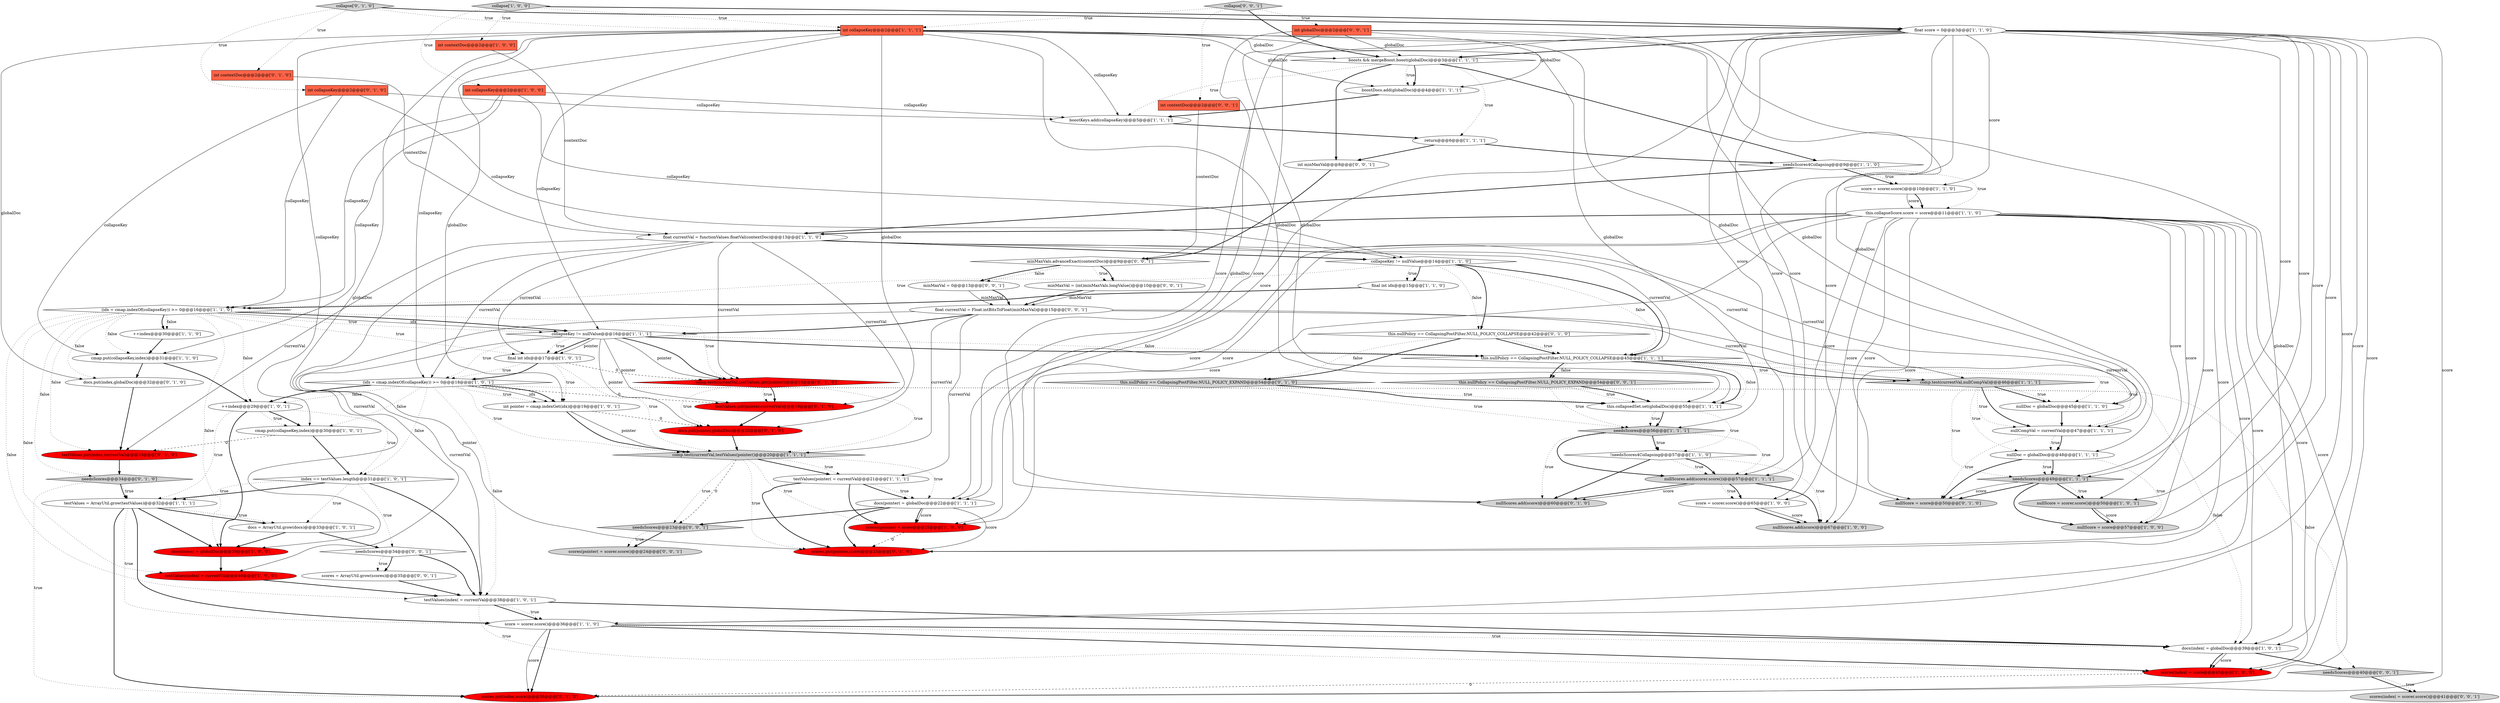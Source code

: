 digraph {
4 [style = filled, label = "nullScores.add(scorer.score())@@@57@@@['1', '1', '1']", fillcolor = lightgray, shape = ellipse image = "AAA0AAABBB1BBB"];
14 [style = filled, label = "comp.test(currentVal,testValues(pointer()@@@20@@@['1', '1', '1']", fillcolor = lightgray, shape = diamond image = "AAA0AAABBB1BBB"];
80 [style = filled, label = "minMaxVals.advanceExact(contextDoc)@@@9@@@['0', '0', '1']", fillcolor = white, shape = diamond image = "AAA0AAABBB3BBB"];
64 [style = filled, label = "nullScore = score@@@50@@@['0', '1', '0']", fillcolor = lightgray, shape = ellipse image = "AAA0AAABBB2BBB"];
52 [style = filled, label = "testValues.put(pointer,currentVal)@@@19@@@['0', '1', '0']", fillcolor = red, shape = ellipse image = "AAA1AAABBB2BBB"];
26 [style = filled, label = "int collapseKey@@@2@@@['1', '0', '0']", fillcolor = tomato, shape = box image = "AAA0AAABBB1BBB"];
5 [style = filled, label = "++index@@@30@@@['1', '1', '0']", fillcolor = white, shape = ellipse image = "AAA0AAABBB1BBB"];
56 [style = filled, label = "this.nullPolicy == CollapsingPostFilter.NULL_POLICY_COLLAPSE@@@42@@@['0', '1', '0']", fillcolor = white, shape = diamond image = "AAA0AAABBB2BBB"];
1 [style = filled, label = "score = scorer.score()@@@36@@@['1', '1', '0']", fillcolor = white, shape = ellipse image = "AAA0AAABBB1BBB"];
13 [style = filled, label = "index == testValues.length@@@31@@@['1', '0', '1']", fillcolor = white, shape = diamond image = "AAA0AAABBB1BBB"];
29 [style = filled, label = "collapseKey != nullValue@@@14@@@['1', '1', '0']", fillcolor = white, shape = diamond image = "AAA0AAABBB1BBB"];
7 [style = filled, label = "int contextDoc@@@2@@@['1', '0', '0']", fillcolor = tomato, shape = box image = "AAA0AAABBB1BBB"];
68 [style = filled, label = "scores(pointer( = scorer.score()@@@24@@@['0', '0', '1']", fillcolor = lightgray, shape = ellipse image = "AAA0AAABBB3BBB"];
70 [style = filled, label = "scores = ArrayUtil.grow(scores)@@@35@@@['0', '0', '1']", fillcolor = white, shape = ellipse image = "AAA0AAABBB3BBB"];
74 [style = filled, label = "needsScores@@@34@@@['0', '0', '1']", fillcolor = white, shape = diamond image = "AAA0AAABBB3BBB"];
3 [style = filled, label = "nullDoc = globalDoc@@@45@@@['1', '1', '0']", fillcolor = white, shape = ellipse image = "AAA0AAABBB1BBB"];
76 [style = filled, label = "needsScores@@@40@@@['0', '0', '1']", fillcolor = lightgray, shape = diamond image = "AAA0AAABBB3BBB"];
39 [style = filled, label = "docs(index( = globalDoc@@@39@@@['1', '0', '0']", fillcolor = red, shape = ellipse image = "AAA1AAABBB1BBB"];
49 [style = filled, label = "testValues(index( = currentVal@@@40@@@['1', '0', '0']", fillcolor = red, shape = ellipse image = "AAA1AAABBB1BBB"];
35 [style = filled, label = "this.collapsedSet.set(globalDoc)@@@55@@@['1', '1', '1']", fillcolor = white, shape = ellipse image = "AAA0AAABBB1BBB"];
24 [style = filled, label = "nullScore = scorer.score()@@@50@@@['1', '0', '1']", fillcolor = lightgray, shape = ellipse image = "AAA0AAABBB1BBB"];
42 [style = filled, label = "int collapseKey@@@2@@@['1', '1', '1']", fillcolor = tomato, shape = box image = "AAA0AAABBB1BBB"];
23 [style = filled, label = "boostDocs.add(globalDoc)@@@4@@@['1', '1', '1']", fillcolor = white, shape = ellipse image = "AAA0AAABBB1BBB"];
2 [style = filled, label = "testValues(pointer( = currentVal@@@21@@@['1', '1', '1']", fillcolor = white, shape = ellipse image = "AAA0AAABBB1BBB"];
72 [style = filled, label = "int globalDoc@@@2@@@['0', '0', '1']", fillcolor = tomato, shape = box image = "AAA0AAABBB3BBB"];
79 [style = filled, label = "minMaxVal = 0@@@13@@@['0', '0', '1']", fillcolor = white, shape = ellipse image = "AAA0AAABBB3BBB"];
58 [style = filled, label = "int contextDoc@@@2@@@['0', '1', '0']", fillcolor = tomato, shape = box image = "AAA0AAABBB2BBB"];
73 [style = filled, label = "scores(index( = scorer.score()@@@41@@@['0', '0', '1']", fillcolor = lightgray, shape = ellipse image = "AAA0AAABBB3BBB"];
78 [style = filled, label = "this.nullPolicy == CollapsingPostFilter.NULL_POLICY_EXPAND@@@54@@@['0', '0', '1']", fillcolor = lightgray, shape = diamond image = "AAA0AAABBB3BBB"];
0 [style = filled, label = "docs(pointer( = globalDoc@@@22@@@['1', '1', '1']", fillcolor = white, shape = ellipse image = "AAA0AAABBB1BBB"];
20 [style = filled, label = "comp.test(currentVal,nullCompVal)@@@46@@@['1', '1', '1']", fillcolor = lightgray, shape = diamond image = "AAA0AAABBB1BBB"];
28 [style = filled, label = "float currentVal = functionValues.floatVal(contextDoc)@@@13@@@['1', '1', '0']", fillcolor = white, shape = ellipse image = "AAA0AAABBB1BBB"];
21 [style = filled, label = "scores(pointer( = score@@@25@@@['1', '0', '0']", fillcolor = red, shape = ellipse image = "AAA1AAABBB1BBB"];
54 [style = filled, label = "this.nullPolicy == CollapsingPostFilter.NULL_POLICY_EXPAND@@@54@@@['0', '1', '0']", fillcolor = lightgray, shape = diamond image = "AAA0AAABBB2BBB"];
62 [style = filled, label = "docs.put(index,globalDoc)@@@32@@@['0', '1', '0']", fillcolor = white, shape = ellipse image = "AAA0AAABBB2BBB"];
41 [style = filled, label = "docs(index( = globalDoc@@@39@@@['1', '0', '1']", fillcolor = white, shape = ellipse image = "AAA0AAABBB1BBB"];
37 [style = filled, label = "scores(index( = score@@@45@@@['1', '0', '0']", fillcolor = red, shape = ellipse image = "AAA1AAABBB1BBB"];
48 [style = filled, label = "(idx = cmap.indexOf(collapseKey)) >= 0@@@16@@@['1', '1', '0']", fillcolor = white, shape = diamond image = "AAA0AAABBB1BBB"];
59 [style = filled, label = "needsScores@@@34@@@['0', '1', '0']", fillcolor = lightgray, shape = diamond image = "AAA0AAABBB2BBB"];
38 [style = filled, label = "nullScores.add(score)@@@67@@@['1', '0', '0']", fillcolor = lightgray, shape = ellipse image = "AAA0AAABBB1BBB"];
32 [style = filled, label = "this.nullPolicy == CollapsingPostFilter.NULL_POLICY_COLLAPSE@@@45@@@['1', '1', '1']", fillcolor = white, shape = diamond image = "AAA0AAABBB1BBB"];
27 [style = filled, label = "collapseKey != nullValue@@@16@@@['1', '1', '1']", fillcolor = white, shape = diamond image = "AAA0AAABBB1BBB"];
57 [style = filled, label = "collapse['0', '1', '0']", fillcolor = lightgray, shape = diamond image = "AAA0AAABBB2BBB"];
9 [style = filled, label = "nullDoc = globalDoc@@@48@@@['1', '1', '1']", fillcolor = white, shape = ellipse image = "AAA0AAABBB1BBB"];
30 [style = filled, label = "nullCompVal = currentVal@@@47@@@['1', '1', '1']", fillcolor = white, shape = ellipse image = "AAA0AAABBB1BBB"];
31 [style = filled, label = "this.collapseScore.score = score@@@11@@@['1', '1', '0']", fillcolor = white, shape = ellipse image = "AAA0AAABBB1BBB"];
67 [style = filled, label = "minMaxVal = (int)minMaxVals.longValue()@@@10@@@['0', '0', '1']", fillcolor = white, shape = ellipse image = "AAA0AAABBB3BBB"];
8 [style = filled, label = "++index@@@29@@@['1', '0', '1']", fillcolor = white, shape = ellipse image = "AAA0AAABBB1BBB"];
10 [style = filled, label = "needsScores@@@49@@@['1', '1', '1']", fillcolor = lightgray, shape = diamond image = "AAA0AAABBB1BBB"];
15 [style = filled, label = "testValues(index( = currentVal@@@38@@@['1', '0', '1']", fillcolor = white, shape = ellipse image = "AAA0AAABBB1BBB"];
40 [style = filled, label = "boosts && mergeBoost.boost(globalDoc)@@@3@@@['1', '1', '1']", fillcolor = white, shape = diamond image = "AAA0AAABBB1BBB"];
46 [style = filled, label = "needsScores@@@56@@@['1', '1', '1']", fillcolor = lightgray, shape = diamond image = "AAA0AAABBB1BBB"];
11 [style = filled, label = "score = scorer.score()@@@10@@@['1', '1', '0']", fillcolor = white, shape = ellipse image = "AAA0AAABBB1BBB"];
12 [style = filled, label = "final int idx@@@17@@@['1', '0', '1']", fillcolor = white, shape = ellipse image = "AAA0AAABBB1BBB"];
33 [style = filled, label = "int pointer = cmap.indexGet(idx)@@@19@@@['1', '0', '1']", fillcolor = white, shape = ellipse image = "AAA0AAABBB1BBB"];
53 [style = filled, label = "testValues.put(index,currentVal)@@@33@@@['0', '1', '0']", fillcolor = red, shape = ellipse image = "AAA1AAABBB2BBB"];
6 [style = filled, label = "score = scorer.score()@@@65@@@['1', '0', '0']", fillcolor = white, shape = ellipse image = "AAA0AAABBB1BBB"];
22 [style = filled, label = "boostKeys.add(collapseKey)@@@5@@@['1', '1', '1']", fillcolor = white, shape = ellipse image = "AAA0AAABBB1BBB"];
18 [style = filled, label = "needsScores4Collapsing@@@9@@@['1', '1', '0']", fillcolor = white, shape = diamond image = "AAA0AAABBB1BBB"];
61 [style = filled, label = "comp.test(currentVal,testValues.get(pointer))@@@18@@@['0', '1', '0']", fillcolor = red, shape = diamond image = "AAA1AAABBB2BBB"];
55 [style = filled, label = "scores.put(index,score)@@@38@@@['0', '1', '0']", fillcolor = red, shape = ellipse image = "AAA1AAABBB2BBB"];
45 [style = filled, label = "float score = 0@@@3@@@['1', '1', '0']", fillcolor = white, shape = ellipse image = "AAA0AAABBB1BBB"];
69 [style = filled, label = "int contextDoc@@@2@@@['0', '0', '1']", fillcolor = tomato, shape = box image = "AAA0AAABBB3BBB"];
75 [style = filled, label = "float currentVal = Float.intBitsToFloat(minMaxVal)@@@15@@@['0', '0', '1']", fillcolor = white, shape = ellipse image = "AAA0AAABBB3BBB"];
19 [style = filled, label = "cmap.put(collapseKey,index)@@@30@@@['1', '0', '1']", fillcolor = white, shape = ellipse image = "AAA0AAABBB1BBB"];
71 [style = filled, label = "int minMaxVal@@@8@@@['0', '0', '1']", fillcolor = white, shape = ellipse image = "AAA0AAABBB3BBB"];
47 [style = filled, label = "cmap.put(collapseKey,index)@@@31@@@['1', '1', '0']", fillcolor = white, shape = ellipse image = "AAA0AAABBB1BBB"];
51 [style = filled, label = "scores.put(pointer,score)@@@25@@@['0', '1', '0']", fillcolor = red, shape = ellipse image = "AAA1AAABBB2BBB"];
65 [style = filled, label = "nullScores.add(score)@@@60@@@['0', '1', '0']", fillcolor = lightgray, shape = ellipse image = "AAA0AAABBB2BBB"];
77 [style = filled, label = "needsScores@@@23@@@['0', '0', '1']", fillcolor = lightgray, shape = diamond image = "AAA0AAABBB3BBB"];
43 [style = filled, label = "return@@@6@@@['1', '1', '1']", fillcolor = white, shape = ellipse image = "AAA0AAABBB1BBB"];
50 [style = filled, label = "final int idx@@@15@@@['1', '1', '0']", fillcolor = white, shape = ellipse image = "AAA0AAABBB1BBB"];
34 [style = filled, label = "docs = ArrayUtil.grow(docs)@@@33@@@['1', '0', '1']", fillcolor = white, shape = ellipse image = "AAA0AAABBB1BBB"];
60 [style = filled, label = "int collapseKey@@@2@@@['0', '1', '0']", fillcolor = tomato, shape = box image = "AAA0AAABBB2BBB"];
16 [style = filled, label = "nullScore = score@@@57@@@['1', '0', '0']", fillcolor = lightgray, shape = ellipse image = "AAA0AAABBB1BBB"];
36 [style = filled, label = "testValues = ArrayUtil.grow(testValues)@@@32@@@['1', '1', '1']", fillcolor = white, shape = ellipse image = "AAA0AAABBB1BBB"];
25 [style = filled, label = "collapse['1', '0', '0']", fillcolor = lightgray, shape = diamond image = "AAA0AAABBB1BBB"];
44 [style = filled, label = "(idx = cmap.indexOf(collapseKey)) >= 0@@@18@@@['1', '0', '1']", fillcolor = white, shape = diamond image = "AAA0AAABBB1BBB"];
66 [style = filled, label = "collapse['0', '0', '1']", fillcolor = lightgray, shape = diamond image = "AAA0AAABBB3BBB"];
63 [style = filled, label = "docs.put(pointer,globalDoc)@@@20@@@['0', '1', '0']", fillcolor = red, shape = ellipse image = "AAA1AAABBB2BBB"];
17 [style = filled, label = "!needsScores4Collapsing@@@57@@@['1', '1', '0']", fillcolor = white, shape = diamond image = "AAA0AAABBB1BBB"];
32->35 [style = bold, label=""];
14->77 [style = dashed, label="0"];
48->27 [style = solid, label="idx"];
45->55 [style = solid, label="score"];
27->32 [style = bold, label=""];
0->77 [style = bold, label=""];
44->8 [style = bold, label=""];
69->80 [style = solid, label="contextDoc"];
1->55 [style = bold, label=""];
12->44 [style = bold, label=""];
54->35 [style = dotted, label="true"];
44->13 [style = dotted, label="false"];
27->32 [style = dotted, label="false"];
25->45 [style = bold, label=""];
48->12 [style = dotted, label="true"];
2->51 [style = bold, label=""];
48->47 [style = dotted, label="false"];
27->44 [style = dotted, label="true"];
10->24 [style = bold, label=""];
29->48 [style = dotted, label="true"];
42->3 [style = solid, label="globalDoc"];
48->59 [style = dotted, label="false"];
26->22 [style = solid, label="collapseKey"];
59->55 [style = dotted, label="true"];
44->33 [style = dotted, label="true"];
28->53 [style = solid, label="currentVal"];
72->0 [style = solid, label="globalDoc"];
28->20 [style = solid, label="currentVal"];
48->62 [style = dotted, label="false"];
9->10 [style = bold, label=""];
40->23 [style = dotted, label="true"];
43->18 [style = bold, label=""];
72->41 [style = solid, label="globalDoc"];
45->11 [style = solid, label="score"];
29->56 [style = bold, label=""];
48->27 [style = bold, label=""];
40->43 [style = dotted, label="true"];
14->51 [style = dotted, label="true"];
40->23 [style = bold, label=""];
36->55 [style = bold, label=""];
56->54 [style = bold, label=""];
27->61 [style = solid, label="pointer"];
44->76 [style = dotted, label="false"];
76->73 [style = bold, label=""];
75->30 [style = solid, label="currentVal"];
23->22 [style = bold, label=""];
14->21 [style = dotted, label="true"];
41->37 [style = solid, label="score"];
62->53 [style = bold, label=""];
66->72 [style = dotted, label="true"];
20->30 [style = dotted, label="true"];
31->6 [style = solid, label="score"];
29->32 [style = dotted, label="false"];
45->41 [style = solid, label="score"];
31->0 [style = solid, label="score"];
74->70 [style = bold, label=""];
31->10 [style = solid, label="score"];
13->36 [style = bold, label=""];
39->49 [style = bold, label=""];
70->15 [style = bold, label=""];
32->3 [style = dotted, label="true"];
32->30 [style = dotted, label="true"];
14->77 [style = dotted, label="true"];
44->33 [style = solid, label="idx"];
15->41 [style = bold, label=""];
31->1 [style = solid, label="score"];
42->22 [style = solid, label="collapseKey"];
44->19 [style = dotted, label="false"];
8->39 [style = bold, label=""];
3->30 [style = bold, label=""];
11->31 [style = solid, label="score"];
60->48 [style = solid, label="collapseKey"];
32->20 [style = bold, label=""];
28->61 [style = solid, label="currentVal"];
42->35 [style = solid, label="globalDoc"];
12->33 [style = dotted, label="true"];
44->15 [style = dotted, label="false"];
17->38 [style = dotted, label="true"];
14->2 [style = dotted, label="true"];
31->37 [style = solid, label="score"];
75->15 [style = solid, label="currentVal"];
4->38 [style = bold, label=""];
9->64 [style = bold, label=""];
10->64 [style = bold, label=""];
2->0 [style = dotted, label="true"];
1->41 [style = bold, label=""];
45->38 [style = solid, label="score"];
24->16 [style = solid, label="score"];
31->24 [style = solid, label="score"];
45->6 [style = solid, label="score"];
27->12 [style = bold, label=""];
56->32 [style = bold, label=""];
48->39 [style = dotted, label="false"];
13->36 [style = dotted, label="true"];
31->21 [style = solid, label="score"];
1->55 [style = solid, label="score"];
12->44 [style = dotted, label="true"];
79->75 [style = solid, label="minMaxVal"];
22->43 [style = bold, label=""];
18->11 [style = bold, label=""];
41->37 [style = bold, label=""];
61->52 [style = bold, label=""];
27->51 [style = solid, label="pointer"];
61->52 [style = dotted, label="true"];
46->65 [style = dotted, label="true"];
78->46 [style = dotted, label="true"];
14->0 [style = dotted, label="true"];
42->30 [style = solid, label="globalDoc"];
0->21 [style = bold, label=""];
20->3 [style = bold, label=""];
66->69 [style = dotted, label="true"];
4->65 [style = bold, label=""];
57->45 [style = bold, label=""];
28->44 [style = solid, label="currentVal"];
28->49 [style = solid, label="currentVal"];
17->65 [style = bold, label=""];
34->74 [style = bold, label=""];
48->53 [style = dotted, label="false"];
45->21 [style = solid, label="score"];
45->24 [style = solid, label="score"];
18->28 [style = bold, label=""];
45->37 [style = solid, label="score"];
1->41 [style = dotted, label="true"];
44->14 [style = dotted, label="true"];
41->76 [style = bold, label=""];
19->53 [style = dashed, label="0"];
7->28 [style = solid, label="contextDoc"];
27->12 [style = solid, label="pointer"];
40->22 [style = dotted, label="true"];
80->79 [style = bold, label=""];
18->11 [style = dotted, label="true"];
6->38 [style = bold, label=""];
42->19 [style = solid, label="collapseKey"];
67->75 [style = solid, label="minMaxVal"];
19->13 [style = bold, label=""];
78->35 [style = bold, label=""];
46->4 [style = bold, label=""];
25->42 [style = dotted, label="true"];
80->67 [style = dotted, label="true"];
13->74 [style = dotted, label="true"];
2->21 [style = bold, label=""];
78->35 [style = dotted, label="true"];
10->24 [style = dotted, label="true"];
29->32 [style = bold, label=""];
27->63 [style = solid, label="pointer"];
29->50 [style = dotted, label="true"];
20->10 [style = dotted, label="true"];
42->63 [style = solid, label="globalDoc"];
42->33 [style = solid, label="globalDoc"];
4->65 [style = solid, label="score"];
35->46 [style = dotted, label="true"];
20->3 [style = dotted, label="true"];
30->9 [style = dotted, label="true"];
31->64 [style = solid, label="score"];
48->5 [style = bold, label=""];
13->15 [style = bold, label=""];
45->4 [style = solid, label="score"];
31->28 [style = bold, label=""];
37->55 [style = dashed, label="0"];
57->42 [style = dotted, label="true"];
45->64 [style = solid, label="score"];
33->14 [style = solid, label="pointer"];
9->10 [style = dotted, label="true"];
25->26 [style = dotted, label="true"];
52->63 [style = bold, label=""];
8->19 [style = dotted, label="true"];
63->14 [style = bold, label=""];
13->34 [style = dotted, label="true"];
57->60 [style = dotted, label="true"];
61->14 [style = dotted, label="true"];
60->29 [style = solid, label="collapseKey"];
28->29 [style = bold, label=""];
54->35 [style = bold, label=""];
67->75 [style = bold, label=""];
72->9 [style = solid, label="globalDoc"];
72->35 [style = solid, label="globalDoc"];
20->9 [style = dotted, label="true"];
17->4 [style = dotted, label="true"];
31->4 [style = solid, label="score"];
80->79 [style = dotted, label="false"];
28->52 [style = solid, label="currentVal"];
76->73 [style = dotted, label="true"];
72->40 [style = solid, label="globalDoc"];
32->20 [style = dotted, label="true"];
44->33 [style = bold, label=""];
48->15 [style = dotted, label="false"];
48->27 [style = dotted, label="true"];
45->65 [style = solid, label="score"];
28->32 [style = solid, label="currentVal"];
45->1 [style = solid, label="score"];
30->9 [style = bold, label=""];
75->20 [style = solid, label="currentVal"];
0->21 [style = solid, label="score"];
50->48 [style = bold, label=""];
42->23 [style = solid, label="globalDoc"];
45->10 [style = solid, label="score"];
60->22 [style = solid, label="collapseKey"];
77->68 [style = bold, label=""];
36->39 [style = bold, label=""];
25->7 [style = dotted, label="true"];
47->62 [style = bold, label=""];
33->63 [style = dashed, label="0"];
48->49 [style = dotted, label="false"];
27->52 [style = solid, label="pointer"];
11->31 [style = bold, label=""];
42->44 [style = solid, label="collapseKey"];
40->71 [style = bold, label=""];
57->58 [style = dotted, label="true"];
26->47 [style = solid, label="collapseKey"];
31->16 [style = solid, label="score"];
31->55 [style = solid, label="score"];
2->0 [style = bold, label=""];
71->80 [style = bold, label=""];
10->16 [style = bold, label=""];
31->65 [style = solid, label="score"];
29->50 [style = bold, label=""];
44->8 [style = dotted, label="false"];
34->39 [style = bold, label=""];
80->67 [style = bold, label=""];
79->75 [style = bold, label=""];
28->3 [style = solid, label="currentVal"];
31->38 [style = solid, label="score"];
42->40 [style = solid, label="globalDoc"];
49->15 [style = bold, label=""];
15->37 [style = dotted, label="true"];
14->2 [style = bold, label=""];
8->13 [style = dotted, label="true"];
75->14 [style = solid, label="currentVal"];
35->46 [style = bold, label=""];
8->36 [style = dotted, label="true"];
60->47 [style = solid, label="collapseKey"];
9->16 [style = dotted, label="true"];
61->63 [style = dotted, label="true"];
56->54 [style = dotted, label="false"];
42->62 [style = solid, label="globalDoc"];
10->64 [style = solid, label="score"];
48->8 [style = dotted, label="false"];
36->34 [style = bold, label=""];
17->4 [style = bold, label=""];
74->15 [style = bold, label=""];
45->40 [style = bold, label=""];
42->39 [style = solid, label="globalDoc"];
1->37 [style = bold, label=""];
29->56 [style = dotted, label="false"];
15->1 [style = bold, label=""];
56->32 [style = dotted, label="true"];
4->6 [style = dotted, label="true"];
26->48 [style = solid, label="collapseKey"];
45->16 [style = solid, label="score"];
72->23 [style = solid, label="globalDoc"];
33->14 [style = bold, label=""];
43->71 [style = bold, label=""];
36->1 [style = dotted, label="true"];
32->78 [style = dotted, label="false"];
46->4 [style = dotted, label="true"];
0->51 [style = solid, label="score"];
54->46 [style = dotted, label="true"];
47->8 [style = bold, label=""];
4->6 [style = bold, label=""];
27->61 [style = bold, label=""];
31->41 [style = solid, label="score"];
8->19 [style = bold, label=""];
66->40 [style = bold, label=""];
77->68 [style = dotted, label="true"];
42->46 [style = solid, label="globalDoc"];
40->18 [style = bold, label=""];
28->12 [style = solid, label="currentVal"];
26->29 [style = solid, label="collapseKey"];
48->61 [style = dotted, label="true"];
75->2 [style = solid, label="currentVal"];
27->12 [style = dotted, label="true"];
32->35 [style = dotted, label="false"];
36->1 [style = bold, label=""];
74->70 [style = dotted, label="true"];
5->47 [style = bold, label=""];
30->64 [style = dotted, label="true"];
24->16 [style = bold, label=""];
12->14 [style = dotted, label="true"];
46->17 [style = dotted, label="true"];
32->78 [style = bold, label=""];
53->59 [style = bold, label=""];
66->42 [style = dotted, label="true"];
15->1 [style = dotted, label="true"];
59->36 [style = dotted, label="true"];
42->27 [style = solid, label="collapseKey"];
0->51 [style = bold, label=""];
45->0 [style = solid, label="score"];
12->61 [style = dashed, label="0"];
59->36 [style = bold, label=""];
21->51 [style = dashed, label="0"];
45->51 [style = solid, label="score"];
35->17 [style = dotted, label="true"];
18->31 [style = dotted, label="true"];
58->28 [style = solid, label="contextDoc"];
20->30 [style = bold, label=""];
46->17 [style = bold, label=""];
75->27 [style = bold, label=""];
6->38 [style = solid, label="score"];
36->34 [style = dotted, label="true"];
44->41 [style = dotted, label="false"];
44->52 [style = dashed, label="0"];
48->5 [style = dotted, label="false"];
31->51 [style = solid, label="score"];
}
